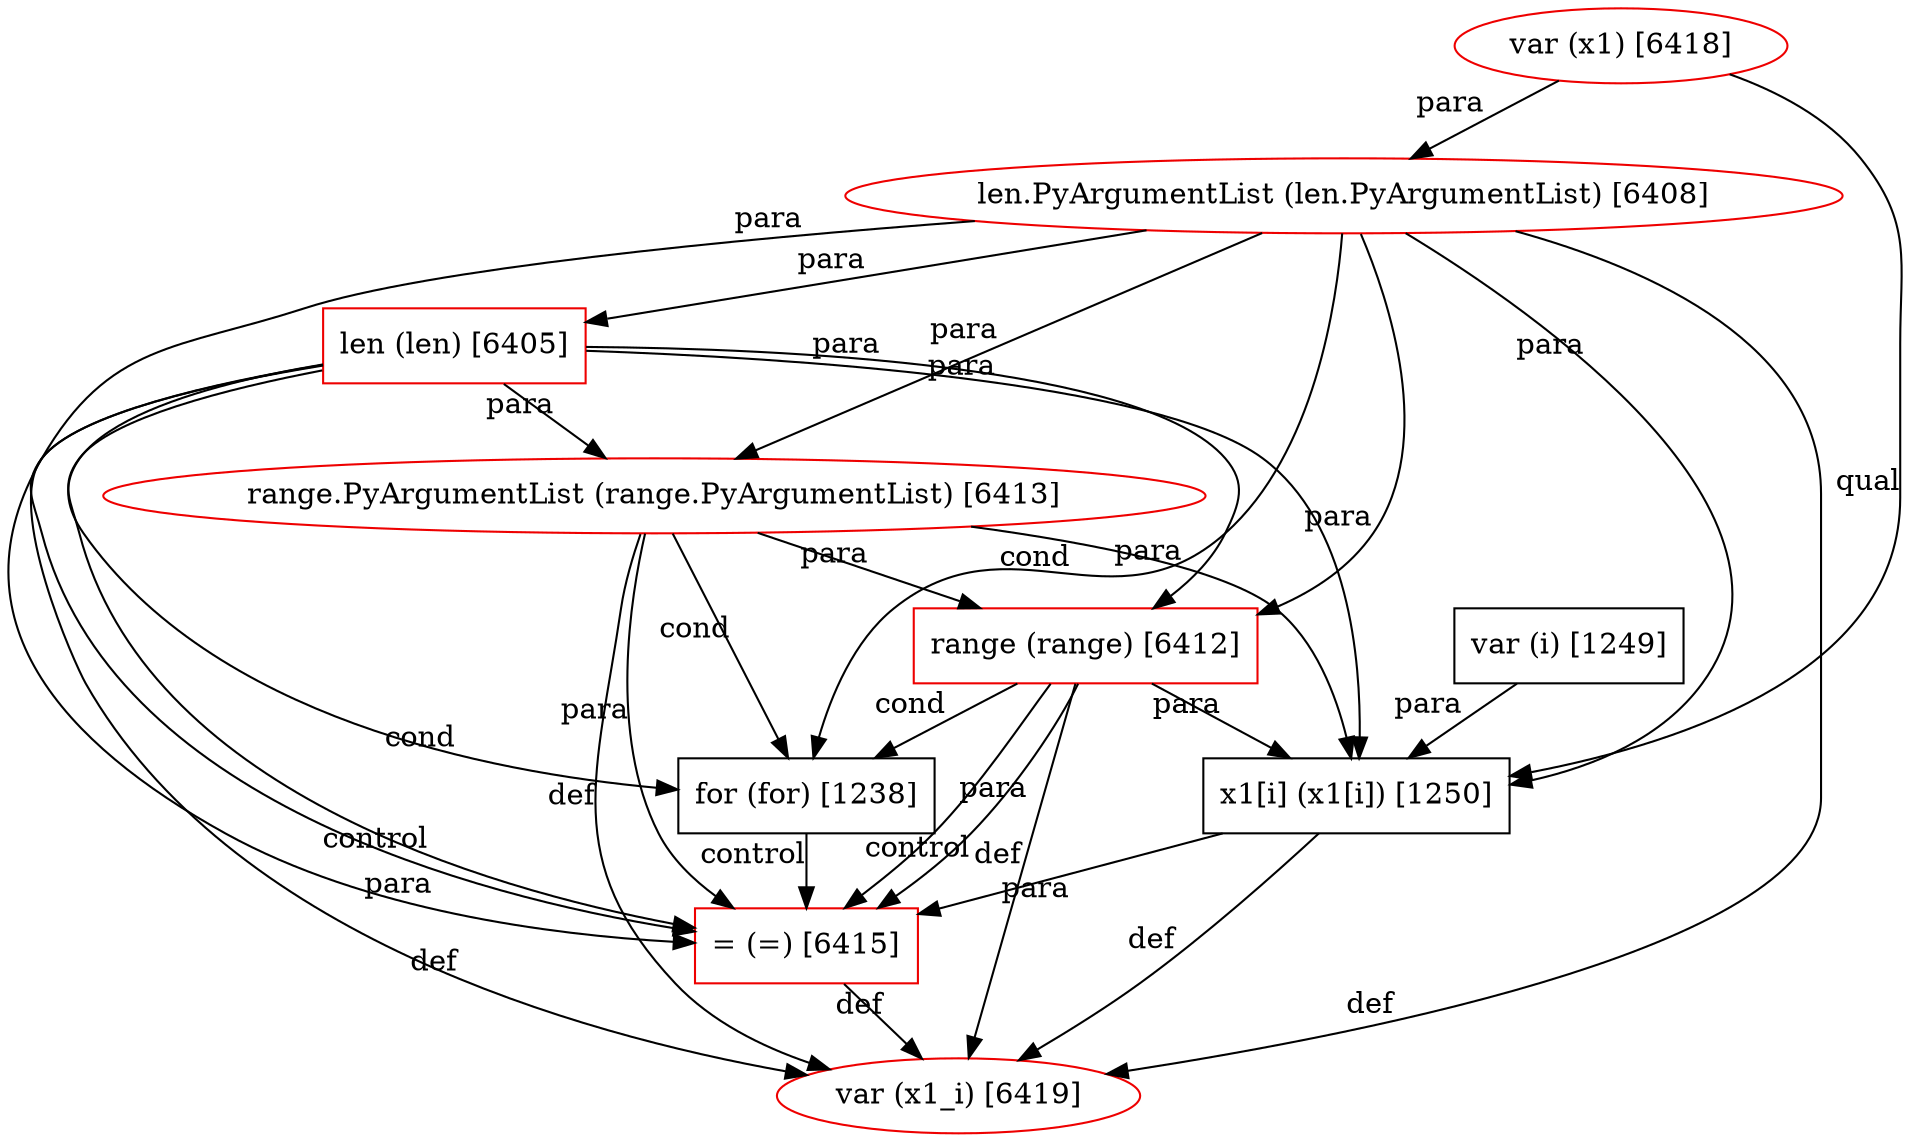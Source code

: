 digraph G {
  6412 [ metadata="" color="red2" shape="box" kind="func-call" label="range (range) [6412]" ];
  6413 [ metadata="" color="red2" shape="ellipse" kind="null" label="range.PyArgumentList (range.PyArgumentList) [6413]" ];
  6405 [ metadata="" color="red2" shape="box" kind="func-call" label="len (len) [6405]" ];
  6408 [ metadata="" color="red2" shape="ellipse" kind="null" label="len.PyArgumentList (len.PyArgumentList) [6408]" ];
  6418 [ metadata="" color="red2" shape="ellipse" kind="variable-decl" label="var (x1) [6418]" ];
  6415 [ metadata="" color="red2" shape="box" kind="assignment" label="= (=) [6415]" ];
  6419 [ metadata="" color="red2" shape="ellipse" kind="variable-decl" label="var (x1_i) [6419]" ];
  1249 [ metadata="hanger" color="null" shape="null" kind="null" label="var (i) [1249]" ];
  1250 [ metadata="hanger" color="null" shape="null" kind="null" label="x1[i] (x1[i]) [1250]" ];
  1238 [ metadata="hanger" color="null" shape="null" kind="null" label="for (for) [1238]" ];
  6412 -> 6415 [ from_closure="null" xlabel="para" ];
  6412 -> 6415 [ from_closure="null" xlabel="control" ];
  6412 -> 6419 [ from_closure="null" xlabel="def" ];
  6413 -> 6412 [ from_closure="null" xlabel="para" ];
  6413 -> 6415 [ from_closure="null" xlabel="para" ];
  6413 -> 6419 [ from_closure="null" xlabel="def" ];
  6405 -> 6412 [ from_closure="null" xlabel="para" ];
  6405 -> 6413 [ from_closure="null" xlabel="para" ];
  6405 -> 6415 [ from_closure="null" xlabel="para" ];
  6405 -> 6415 [ from_closure="null" xlabel="control" ];
  6405 -> 6419 [ from_closure="null" xlabel="def" ];
  6408 -> 6412 [ from_closure="null" xlabel="para" ];
  6408 -> 6413 [ from_closure="null" xlabel="para" ];
  6408 -> 6405 [ from_closure="null" xlabel="para" ];
  6408 -> 6415 [ from_closure="null" xlabel="para" ];
  6408 -> 6419 [ from_closure="null" xlabel="def" ];
  6418 -> 6408 [ from_closure="null" xlabel="para" ];
  6415 -> 6419 [ from_closure="null" xlabel="def" ];
  1249 -> 1250 [ from_closure="false" xlabel="para" ];
  6408 -> 1250 [ from_closure="true" xlabel="para" ];
  6405 -> 1250 [ from_closure="true" xlabel="para" ];
  6412 -> 1250 [ from_closure="true" xlabel="para" ];
  6413 -> 1250 [ from_closure="true" xlabel="para" ];
  6418 -> 1250 [ from_closure="true" xlabel="qual" ];
  1250 -> 6419 [ from_closure="false" xlabel="def" ];
  1250 -> 6415 [ from_closure="false" xlabel="para" ];
  6408 -> 1238 [ from_closure="true" xlabel="cond" ];
  6405 -> 1238 [ from_closure="true" xlabel="cond" ];
  6412 -> 1238 [ from_closure="false" xlabel="cond" ];
  6413 -> 1238 [ from_closure="true" xlabel="cond" ];
  1238 -> 6415 [ from_closure="false" xlabel="control" ];
}
